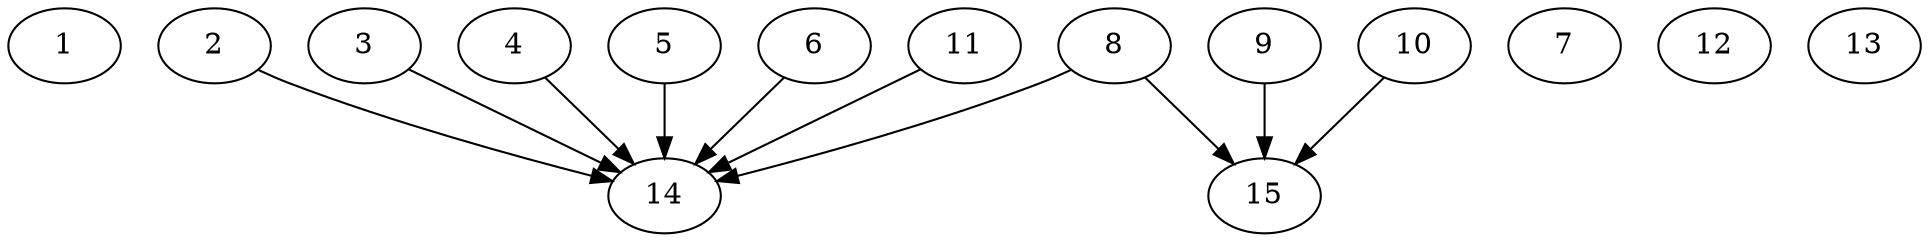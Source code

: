 // DAG automatically generated by daggen at Thu Oct  3 13:59:27 2019
// ./daggen --dot -n 15 --ccr 0.4 --fat 0.9 --regular 0.7 --density 0.6 --mindata 5242880 --maxdata 52428800 
digraph G {
  1 [size="127956480", alpha="0.05", expect_size="51182592"] 
  2 [size="57272320", alpha="0.04", expect_size="22908928"] 
  2 -> 14 [size ="22908928"]
  3 [size="113477120", alpha="0.01", expect_size="45390848"] 
  3 -> 14 [size ="45390848"]
  4 [size="48929280", alpha="0.02", expect_size="19571712"] 
  4 -> 14 [size ="19571712"]
  5 [size="18201600", alpha="0.02", expect_size="7280640"] 
  5 -> 14 [size ="7280640"]
  6 [size="66485760", alpha="0.02", expect_size="26594304"] 
  6 -> 14 [size ="26594304"]
  7 [size="115973120", alpha="0.04", expect_size="46389248"] 
  8 [size="21608960", alpha="0.11", expect_size="8643584"] 
  8 -> 14 [size ="8643584"]
  8 -> 15 [size ="8643584"]
  9 [size="62461440", alpha="0.02", expect_size="24984576"] 
  9 -> 15 [size ="24984576"]
  10 [size="32739840", alpha="0.20", expect_size="13095936"] 
  10 -> 15 [size ="13095936"]
  11 [size="73205760", alpha="0.02", expect_size="29282304"] 
  11 -> 14 [size ="29282304"]
  12 [size="102773760", alpha="0.06", expect_size="41109504"] 
  13 [size="126973440", alpha="0.06", expect_size="50789376"] 
  14 [size="17303040", alpha="0.19", expect_size="6921216"] 
  15 [size="28349440", alpha="0.08", expect_size="11339776"] 
}
